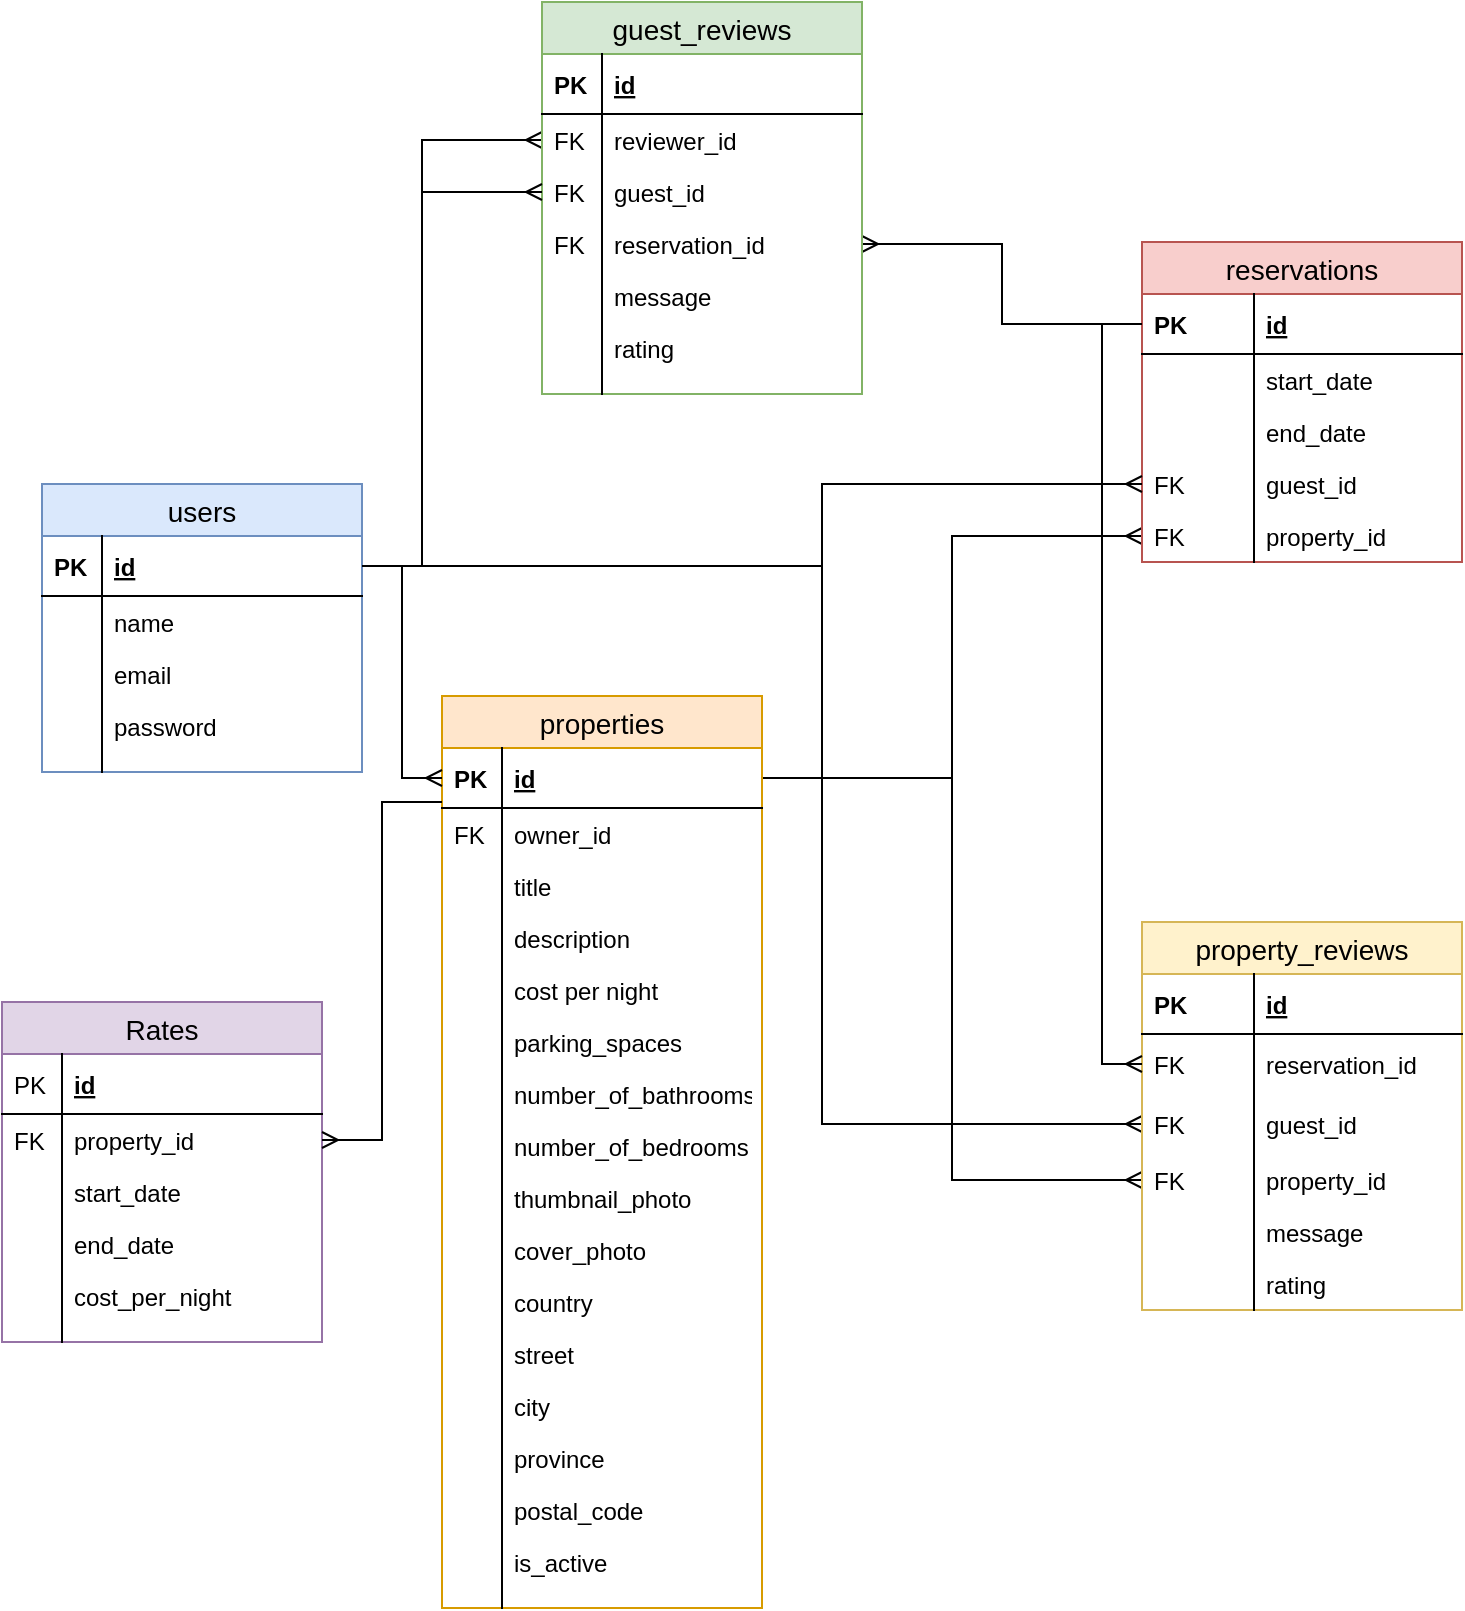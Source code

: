 <mxfile version="12.9.6" type="device"><diagram id="C5RBs43oDa-KdzZeNtuy" name="Page-1"><mxGraphModel dx="2000" dy="1113" grid="1" gridSize="10" guides="1" tooltips="1" connect="1" arrows="1" fold="1" page="1" pageScale="1" pageWidth="827" pageHeight="1169" math="0" shadow="0"><root><mxCell id="WIyWlLk6GJQsqaUBKTNV-0"/><mxCell id="WIyWlLk6GJQsqaUBKTNV-1" parent="WIyWlLk6GJQsqaUBKTNV-0"/><mxCell id="TSusBXRLpMFzO6C9a_LN-75" style="edgeStyle=orthogonalEdgeStyle;rounded=0;orthogonalLoop=1;jettySize=auto;html=1;entryX=0;entryY=0.5;entryDx=0;entryDy=0;startArrow=none;startFill=0;endArrow=ERmany;endFill=0;" parent="WIyWlLk6GJQsqaUBKTNV-1" source="TSusBXRLpMFzO6C9a_LN-23" target="TSusBXRLpMFzO6C9a_LN-87" edge="1"><mxGeometry relative="1" as="geometry"><mxPoint x="470" y="641" as="sourcePoint"/><mxPoint x="540" y="322" as="targetPoint"/></mxGeometry></mxCell><mxCell id="TSusBXRLpMFzO6C9a_LN-82" style="edgeStyle=orthogonalEdgeStyle;rounded=0;orthogonalLoop=1;jettySize=auto;html=1;entryX=0;entryY=0.5;entryDx=0;entryDy=0;startArrow=none;startFill=0;endArrow=ERmany;endFill=0;exitX=1;exitY=0.5;exitDx=0;exitDy=0;" parent="WIyWlLk6GJQsqaUBKTNV-1" source="TSusBXRLpMFzO6C9a_LN-3" target="TSusBXRLpMFzO6C9a_LN-57" edge="1"><mxGeometry relative="1" as="geometry"><Array as="points"><mxPoint x="480" y="292"/><mxPoint x="480" y="571"/></Array></mxGeometry></mxCell><mxCell id="TSusBXRLpMFzO6C9a_LN-104" style="edgeStyle=orthogonalEdgeStyle;rounded=0;orthogonalLoop=1;jettySize=auto;html=1;entryX=0;entryY=0.5;entryDx=0;entryDy=0;startArrow=none;startFill=0;endArrow=ERmany;endFill=0;" parent="WIyWlLk6GJQsqaUBKTNV-1" source="TSusBXRLpMFzO6C9a_LN-23" target="TSusBXRLpMFzO6C9a_LN-102" edge="1"><mxGeometry relative="1" as="geometry"/></mxCell><mxCell id="d6jpWvGBstRW13RsrLS1-17" style="edgeStyle=orthogonalEdgeStyle;rounded=0;orthogonalLoop=1;jettySize=auto;html=1;entryX=0;entryY=0.5;entryDx=0;entryDy=0;endArrow=ERmany;endFill=0;" edge="1" parent="WIyWlLk6GJQsqaUBKTNV-1" source="TSusBXRLpMFzO6C9a_LN-3" target="d6jpWvGBstRW13RsrLS1-3"><mxGeometry relative="1" as="geometry"><Array as="points"><mxPoint x="280" y="292"/><mxPoint x="280" y="79"/></Array></mxGeometry></mxCell><mxCell id="d6jpWvGBstRW13RsrLS1-21" style="edgeStyle=orthogonalEdgeStyle;rounded=0;orthogonalLoop=1;jettySize=auto;html=1;entryX=1;entryY=0.5;entryDx=0;entryDy=0;endArrow=ERmany;endFill=0;" edge="1" parent="WIyWlLk6GJQsqaUBKTNV-1" source="TSusBXRLpMFzO6C9a_LN-46" target="d6jpWvGBstRW13RsrLS1-7"><mxGeometry relative="1" as="geometry"/></mxCell><mxCell id="d6jpWvGBstRW13RsrLS1-0" value="guest_reviews" style="swimlane;fontStyle=0;childLayout=stackLayout;horizontal=1;startSize=26;horizontalStack=0;resizeParent=1;resizeParentMax=0;resizeLast=0;collapsible=1;marginBottom=0;align=center;fontSize=14;fillColor=#d5e8d4;strokeColor=#82b366;" vertex="1" parent="WIyWlLk6GJQsqaUBKTNV-1"><mxGeometry x="340" y="10" width="160" height="196" as="geometry"/></mxCell><mxCell id="d6jpWvGBstRW13RsrLS1-1" value="id" style="shape=partialRectangle;top=0;left=0;right=0;bottom=1;align=left;verticalAlign=middle;fillColor=none;spacingLeft=34;spacingRight=4;overflow=hidden;rotatable=0;points=[[0,0.5],[1,0.5]];portConstraint=eastwest;dropTarget=0;fontStyle=5;fontSize=12;" vertex="1" parent="d6jpWvGBstRW13RsrLS1-0"><mxGeometry y="26" width="160" height="30" as="geometry"/></mxCell><mxCell id="d6jpWvGBstRW13RsrLS1-2" value="PK" style="shape=partialRectangle;top=0;left=0;bottom=0;fillColor=none;align=left;verticalAlign=middle;spacingLeft=4;spacingRight=4;overflow=hidden;rotatable=0;points=[];portConstraint=eastwest;part=1;fontSize=12;fontStyle=1" vertex="1" connectable="0" parent="d6jpWvGBstRW13RsrLS1-1"><mxGeometry width="30" height="30" as="geometry"/></mxCell><mxCell id="d6jpWvGBstRW13RsrLS1-3" value="reviewer_id" style="shape=partialRectangle;top=0;left=0;right=0;bottom=0;align=left;verticalAlign=top;fillColor=none;spacingLeft=34;spacingRight=4;overflow=hidden;rotatable=0;points=[[0,0.5],[1,0.5]];portConstraint=eastwest;dropTarget=0;fontSize=12;" vertex="1" parent="d6jpWvGBstRW13RsrLS1-0"><mxGeometry y="56" width="160" height="26" as="geometry"/></mxCell><mxCell id="d6jpWvGBstRW13RsrLS1-4" value="FK" style="shape=partialRectangle;top=0;left=0;bottom=0;fillColor=none;align=left;verticalAlign=top;spacingLeft=4;spacingRight=4;overflow=hidden;rotatable=0;points=[];portConstraint=eastwest;part=1;fontSize=12;" vertex="1" connectable="0" parent="d6jpWvGBstRW13RsrLS1-3"><mxGeometry width="30" height="26" as="geometry"/></mxCell><mxCell id="d6jpWvGBstRW13RsrLS1-5" value="guest_id" style="shape=partialRectangle;top=0;left=0;right=0;bottom=0;align=left;verticalAlign=top;fillColor=none;spacingLeft=34;spacingRight=4;overflow=hidden;rotatable=0;points=[[0,0.5],[1,0.5]];portConstraint=eastwest;dropTarget=0;fontSize=12;" vertex="1" parent="d6jpWvGBstRW13RsrLS1-0"><mxGeometry y="82" width="160" height="26" as="geometry"/></mxCell><mxCell id="d6jpWvGBstRW13RsrLS1-6" value="FK" style="shape=partialRectangle;top=0;left=0;bottom=0;fillColor=none;align=left;verticalAlign=top;spacingLeft=4;spacingRight=4;overflow=hidden;rotatable=0;points=[];portConstraint=eastwest;part=1;fontSize=12;" vertex="1" connectable="0" parent="d6jpWvGBstRW13RsrLS1-5"><mxGeometry width="30" height="26" as="geometry"/></mxCell><mxCell id="d6jpWvGBstRW13RsrLS1-7" value="reservation_id" style="shape=partialRectangle;top=0;left=0;right=0;bottom=0;align=left;verticalAlign=top;fillColor=none;spacingLeft=34;spacingRight=4;overflow=hidden;rotatable=0;points=[[0,0.5],[1,0.5]];portConstraint=eastwest;dropTarget=0;fontSize=12;" vertex="1" parent="d6jpWvGBstRW13RsrLS1-0"><mxGeometry y="108" width="160" height="26" as="geometry"/></mxCell><mxCell id="d6jpWvGBstRW13RsrLS1-8" value="FK" style="shape=partialRectangle;top=0;left=0;bottom=0;fillColor=none;align=left;verticalAlign=top;spacingLeft=4;spacingRight=4;overflow=hidden;rotatable=0;points=[];portConstraint=eastwest;part=1;fontSize=12;" vertex="1" connectable="0" parent="d6jpWvGBstRW13RsrLS1-7"><mxGeometry width="30" height="26" as="geometry"/></mxCell><mxCell id="d6jpWvGBstRW13RsrLS1-11" value="message" style="shape=partialRectangle;top=0;left=0;right=0;bottom=0;align=left;verticalAlign=top;fillColor=none;spacingLeft=34;spacingRight=4;overflow=hidden;rotatable=0;points=[[0,0.5],[1,0.5]];portConstraint=eastwest;dropTarget=0;fontSize=12;" vertex="1" parent="d6jpWvGBstRW13RsrLS1-0"><mxGeometry y="134" width="160" height="26" as="geometry"/></mxCell><mxCell id="d6jpWvGBstRW13RsrLS1-12" value="" style="shape=partialRectangle;top=0;left=0;bottom=0;fillColor=none;align=left;verticalAlign=top;spacingLeft=4;spacingRight=4;overflow=hidden;rotatable=0;points=[];portConstraint=eastwest;part=1;fontSize=12;" vertex="1" connectable="0" parent="d6jpWvGBstRW13RsrLS1-11"><mxGeometry width="30" height="26" as="geometry"/></mxCell><mxCell id="d6jpWvGBstRW13RsrLS1-13" value="rating" style="shape=partialRectangle;top=0;left=0;right=0;bottom=0;align=left;verticalAlign=top;fillColor=none;spacingLeft=34;spacingRight=4;overflow=hidden;rotatable=0;points=[[0,0.5],[1,0.5]];portConstraint=eastwest;dropTarget=0;fontSize=12;" vertex="1" parent="d6jpWvGBstRW13RsrLS1-0"><mxGeometry y="160" width="160" height="26" as="geometry"/></mxCell><mxCell id="d6jpWvGBstRW13RsrLS1-14" value="" style="shape=partialRectangle;top=0;left=0;bottom=0;fillColor=none;align=left;verticalAlign=top;spacingLeft=4;spacingRight=4;overflow=hidden;rotatable=0;points=[];portConstraint=eastwest;part=1;fontSize=12;" vertex="1" connectable="0" parent="d6jpWvGBstRW13RsrLS1-13"><mxGeometry width="30" height="26" as="geometry"/></mxCell><mxCell id="d6jpWvGBstRW13RsrLS1-9" value="" style="shape=partialRectangle;top=0;left=0;right=0;bottom=0;align=left;verticalAlign=top;fillColor=none;spacingLeft=34;spacingRight=4;overflow=hidden;rotatable=0;points=[[0,0.5],[1,0.5]];portConstraint=eastwest;dropTarget=0;fontSize=12;" vertex="1" parent="d6jpWvGBstRW13RsrLS1-0"><mxGeometry y="186" width="160" height="10" as="geometry"/></mxCell><mxCell id="d6jpWvGBstRW13RsrLS1-10" value="" style="shape=partialRectangle;top=0;left=0;bottom=0;fillColor=none;align=left;verticalAlign=top;spacingLeft=4;spacingRight=4;overflow=hidden;rotatable=0;points=[];portConstraint=eastwest;part=1;fontSize=12;" vertex="1" connectable="0" parent="d6jpWvGBstRW13RsrLS1-9"><mxGeometry width="30" height="10" as="geometry"/></mxCell><mxCell id="TSusBXRLpMFzO6C9a_LN-54" value="property_reviews" style="swimlane;fontStyle=0;childLayout=stackLayout;horizontal=1;startSize=26;horizontalStack=0;resizeParent=1;resizeParentMax=0;resizeLast=0;collapsible=1;marginBottom=0;align=center;fontSize=14;fillColor=#fff2cc;strokeColor=#d6b656;" parent="WIyWlLk6GJQsqaUBKTNV-1" vertex="1"><mxGeometry x="640" y="470" width="160" height="194" as="geometry"/></mxCell><mxCell id="TSusBXRLpMFzO6C9a_LN-96" value="id" style="shape=partialRectangle;top=0;left=0;right=0;bottom=1;align=left;verticalAlign=middle;fillColor=none;spacingLeft=60;spacingRight=4;overflow=hidden;rotatable=0;points=[[0,0.5],[1,0.5]];portConstraint=eastwest;dropTarget=0;fontStyle=5;fontSize=12;" parent="TSusBXRLpMFzO6C9a_LN-54" vertex="1"><mxGeometry y="26" width="160" height="30" as="geometry"/></mxCell><mxCell id="TSusBXRLpMFzO6C9a_LN-97" value="PK" style="shape=partialRectangle;fontStyle=1;top=0;left=0;bottom=0;fillColor=none;align=left;verticalAlign=middle;spacingLeft=4;spacingRight=4;overflow=hidden;rotatable=0;points=[];portConstraint=eastwest;part=1;fontSize=12;" parent="TSusBXRLpMFzO6C9a_LN-96" vertex="1" connectable="0"><mxGeometry width="56" height="30" as="geometry"/></mxCell><mxCell id="TSusBXRLpMFzO6C9a_LN-55" value="reservation_id" style="shape=partialRectangle;top=0;left=0;right=0;bottom=0;align=left;verticalAlign=middle;fillColor=none;spacingLeft=60;spacingRight=4;overflow=hidden;rotatable=0;points=[[0,0.5],[1,0.5]];portConstraint=eastwest;dropTarget=0;fontStyle=0;fontSize=12;" parent="TSusBXRLpMFzO6C9a_LN-54" vertex="1"><mxGeometry y="56" width="160" height="30" as="geometry"/></mxCell><mxCell id="TSusBXRLpMFzO6C9a_LN-56" value="FK" style="shape=partialRectangle;fontStyle=0;top=0;left=0;bottom=0;fillColor=none;align=left;verticalAlign=middle;spacingLeft=4;spacingRight=4;overflow=hidden;rotatable=0;points=[];portConstraint=eastwest;part=1;fontSize=12;" parent="TSusBXRLpMFzO6C9a_LN-55" vertex="1" connectable="0"><mxGeometry width="56" height="30" as="geometry"/></mxCell><mxCell id="TSusBXRLpMFzO6C9a_LN-57" value="guest_id" style="shape=partialRectangle;top=0;left=0;right=0;bottom=0;align=left;verticalAlign=middle;fillColor=none;spacingLeft=60;spacingRight=4;overflow=hidden;rotatable=0;points=[[0,0.5],[1,0.5]];portConstraint=eastwest;dropTarget=0;fontStyle=0;fontSize=12;" parent="TSusBXRLpMFzO6C9a_LN-54" vertex="1"><mxGeometry y="86" width="160" height="30" as="geometry"/></mxCell><mxCell id="TSusBXRLpMFzO6C9a_LN-58" value="FK" style="shape=partialRectangle;fontStyle=0;top=0;left=0;bottom=0;fillColor=none;align=left;verticalAlign=middle;spacingLeft=4;spacingRight=4;overflow=hidden;rotatable=0;points=[];portConstraint=eastwest;part=1;fontSize=12;" parent="TSusBXRLpMFzO6C9a_LN-57" vertex="1" connectable="0"><mxGeometry width="56" height="30" as="geometry"/></mxCell><mxCell id="TSusBXRLpMFzO6C9a_LN-102" value="property_id" style="shape=partialRectangle;top=0;left=0;right=0;bottom=0;align=left;verticalAlign=top;fillColor=none;spacingLeft=60;spacingRight=4;overflow=hidden;rotatable=0;points=[[0,0.5],[1,0.5]];portConstraint=eastwest;dropTarget=0;fontSize=12;" parent="TSusBXRLpMFzO6C9a_LN-54" vertex="1"><mxGeometry y="116" width="160" height="26" as="geometry"/></mxCell><mxCell id="TSusBXRLpMFzO6C9a_LN-103" value="FK" style="shape=partialRectangle;top=0;left=0;bottom=0;fillColor=none;align=left;verticalAlign=top;spacingLeft=4;spacingRight=4;overflow=hidden;rotatable=0;points=[];portConstraint=eastwest;part=1;fontSize=12;" parent="TSusBXRLpMFzO6C9a_LN-102" vertex="1" connectable="0"><mxGeometry width="56" height="26" as="geometry"/></mxCell><mxCell id="TSusBXRLpMFzO6C9a_LN-59" value="message" style="shape=partialRectangle;top=0;left=0;right=0;bottom=0;align=left;verticalAlign=top;fillColor=none;spacingLeft=60;spacingRight=4;overflow=hidden;rotatable=0;points=[[0,0.5],[1,0.5]];portConstraint=eastwest;dropTarget=0;fontSize=12;" parent="TSusBXRLpMFzO6C9a_LN-54" vertex="1"><mxGeometry y="142" width="160" height="26" as="geometry"/></mxCell><mxCell id="TSusBXRLpMFzO6C9a_LN-60" value="" style="shape=partialRectangle;top=0;left=0;bottom=0;fillColor=none;align=left;verticalAlign=top;spacingLeft=4;spacingRight=4;overflow=hidden;rotatable=0;points=[];portConstraint=eastwest;part=1;fontSize=12;" parent="TSusBXRLpMFzO6C9a_LN-59" vertex="1" connectable="0"><mxGeometry width="56" height="26" as="geometry"/></mxCell><mxCell id="TSusBXRLpMFzO6C9a_LN-76" value="rating" style="shape=partialRectangle;top=0;left=0;right=0;bottom=0;align=left;verticalAlign=top;fillColor=none;spacingLeft=60;spacingRight=4;overflow=hidden;rotatable=0;points=[[0,0.5],[1,0.5]];portConstraint=eastwest;dropTarget=0;fontSize=12;" parent="TSusBXRLpMFzO6C9a_LN-54" vertex="1"><mxGeometry y="168" width="160" height="26" as="geometry"/></mxCell><mxCell id="TSusBXRLpMFzO6C9a_LN-77" value="" style="shape=partialRectangle;top=0;left=0;bottom=0;fillColor=none;align=left;verticalAlign=top;spacingLeft=4;spacingRight=4;overflow=hidden;rotatable=0;points=[];portConstraint=eastwest;part=1;fontSize=12;" parent="TSusBXRLpMFzO6C9a_LN-76" vertex="1" connectable="0"><mxGeometry width="56" height="26" as="geometry"/></mxCell><mxCell id="TSusBXRLpMFzO6C9a_LN-45" value="reservations" style="swimlane;fontStyle=0;childLayout=stackLayout;horizontal=1;startSize=26;horizontalStack=0;resizeParent=1;resizeParentMax=0;resizeLast=0;collapsible=1;marginBottom=0;align=center;fontSize=14;fillColor=#f8cecc;strokeColor=#b85450;" parent="WIyWlLk6GJQsqaUBKTNV-1" vertex="1"><mxGeometry x="640" y="130" width="160" height="160" as="geometry"/></mxCell><mxCell id="TSusBXRLpMFzO6C9a_LN-46" value="id" style="shape=partialRectangle;top=0;left=0;right=0;bottom=1;align=left;verticalAlign=middle;fillColor=none;spacingLeft=60;spacingRight=4;overflow=hidden;rotatable=0;points=[[0,0.5],[1,0.5]];portConstraint=eastwest;dropTarget=0;fontStyle=5;fontSize=12;" parent="TSusBXRLpMFzO6C9a_LN-45" vertex="1"><mxGeometry y="26" width="160" height="30" as="geometry"/></mxCell><mxCell id="TSusBXRLpMFzO6C9a_LN-47" value="PK" style="shape=partialRectangle;fontStyle=1;top=0;left=0;bottom=0;fillColor=none;align=left;verticalAlign=middle;spacingLeft=4;spacingRight=4;overflow=hidden;rotatable=0;points=[];portConstraint=eastwest;part=1;fontSize=12;" parent="TSusBXRLpMFzO6C9a_LN-46" vertex="1" connectable="0"><mxGeometry width="56" height="30" as="geometry"/></mxCell><mxCell id="TSusBXRLpMFzO6C9a_LN-50" value="start_date" style="shape=partialRectangle;top=0;left=0;right=0;bottom=0;align=left;verticalAlign=top;fillColor=none;spacingLeft=60;spacingRight=4;overflow=hidden;rotatable=0;points=[[0,0.5],[1,0.5]];portConstraint=eastwest;dropTarget=0;fontSize=12;" parent="TSusBXRLpMFzO6C9a_LN-45" vertex="1"><mxGeometry y="56" width="160" height="26" as="geometry"/></mxCell><mxCell id="TSusBXRLpMFzO6C9a_LN-51" value="" style="shape=partialRectangle;top=0;left=0;bottom=0;fillColor=none;align=left;verticalAlign=top;spacingLeft=4;spacingRight=4;overflow=hidden;rotatable=0;points=[];portConstraint=eastwest;part=1;fontSize=12;" parent="TSusBXRLpMFzO6C9a_LN-50" vertex="1" connectable="0"><mxGeometry width="56" height="26" as="geometry"/></mxCell><mxCell id="TSusBXRLpMFzO6C9a_LN-52" value="end_date" style="shape=partialRectangle;top=0;left=0;right=0;bottom=0;align=left;verticalAlign=top;fillColor=none;spacingLeft=60;spacingRight=4;overflow=hidden;rotatable=0;points=[[0,0.5],[1,0.5]];portConstraint=eastwest;dropTarget=0;fontSize=12;" parent="TSusBXRLpMFzO6C9a_LN-45" vertex="1"><mxGeometry y="82" width="160" height="26" as="geometry"/></mxCell><mxCell id="TSusBXRLpMFzO6C9a_LN-53" value="" style="shape=partialRectangle;top=0;left=0;bottom=0;fillColor=none;align=left;verticalAlign=top;spacingLeft=4;spacingRight=4;overflow=hidden;rotatable=0;points=[];portConstraint=eastwest;part=1;fontSize=12;" parent="TSusBXRLpMFzO6C9a_LN-52" vertex="1" connectable="0"><mxGeometry width="56" height="26" as="geometry"/></mxCell><mxCell id="TSusBXRLpMFzO6C9a_LN-85" value="guest_id" style="shape=partialRectangle;top=0;left=0;right=0;bottom=0;align=left;verticalAlign=top;fillColor=none;spacingLeft=60;spacingRight=4;overflow=hidden;rotatable=0;points=[[0,0.5],[1,0.5]];portConstraint=eastwest;dropTarget=0;fontSize=12;" parent="TSusBXRLpMFzO6C9a_LN-45" vertex="1"><mxGeometry y="108" width="160" height="26" as="geometry"/></mxCell><mxCell id="TSusBXRLpMFzO6C9a_LN-86" value="FK" style="shape=partialRectangle;top=0;left=0;bottom=0;fillColor=none;align=left;verticalAlign=top;spacingLeft=4;spacingRight=4;overflow=hidden;rotatable=0;points=[];portConstraint=eastwest;part=1;fontSize=12;" parent="TSusBXRLpMFzO6C9a_LN-85" vertex="1" connectable="0"><mxGeometry width="56" height="26" as="geometry"/></mxCell><mxCell id="TSusBXRLpMFzO6C9a_LN-87" value="property_id" style="shape=partialRectangle;top=0;left=0;right=0;bottom=0;align=left;verticalAlign=top;fillColor=none;spacingLeft=60;spacingRight=4;overflow=hidden;rotatable=0;points=[[0,0.5],[1,0.5]];portConstraint=eastwest;dropTarget=0;fontSize=12;" parent="TSusBXRLpMFzO6C9a_LN-45" vertex="1"><mxGeometry y="134" width="160" height="26" as="geometry"/></mxCell><mxCell id="TSusBXRLpMFzO6C9a_LN-88" value="FK" style="shape=partialRectangle;top=0;left=0;bottom=0;fillColor=none;align=left;verticalAlign=top;spacingLeft=4;spacingRight=4;overflow=hidden;rotatable=0;points=[];portConstraint=eastwest;part=1;fontSize=12;" parent="TSusBXRLpMFzO6C9a_LN-87" vertex="1" connectable="0"><mxGeometry width="56" height="26" as="geometry"/></mxCell><mxCell id="d6jpWvGBstRW13RsrLS1-22" value="Rates" style="swimlane;fontStyle=0;childLayout=stackLayout;horizontal=1;startSize=26;horizontalStack=0;resizeParent=1;resizeParentMax=0;resizeLast=0;collapsible=1;marginBottom=0;align=center;fontSize=14;fillColor=#e1d5e7;strokeColor=#9673a6;" vertex="1" parent="WIyWlLk6GJQsqaUBKTNV-1"><mxGeometry x="70" y="510" width="160" height="170" as="geometry"/></mxCell><mxCell id="d6jpWvGBstRW13RsrLS1-23" value="id" style="shape=partialRectangle;top=0;left=0;right=0;bottom=1;align=left;verticalAlign=middle;fillColor=none;spacingLeft=34;spacingRight=4;overflow=hidden;rotatable=0;points=[[0,0.5],[1,0.5]];portConstraint=eastwest;dropTarget=0;fontStyle=5;fontSize=12;" vertex="1" parent="d6jpWvGBstRW13RsrLS1-22"><mxGeometry y="26" width="160" height="30" as="geometry"/></mxCell><mxCell id="d6jpWvGBstRW13RsrLS1-24" value="PK" style="shape=partialRectangle;top=0;left=0;bottom=0;fillColor=none;align=left;verticalAlign=middle;spacingLeft=4;spacingRight=4;overflow=hidden;rotatable=0;points=[];portConstraint=eastwest;part=1;fontSize=12;" vertex="1" connectable="0" parent="d6jpWvGBstRW13RsrLS1-23"><mxGeometry width="30" height="30" as="geometry"/></mxCell><mxCell id="d6jpWvGBstRW13RsrLS1-25" value="property_id" style="shape=partialRectangle;top=0;left=0;right=0;bottom=0;align=left;verticalAlign=top;fillColor=none;spacingLeft=34;spacingRight=4;overflow=hidden;rotatable=0;points=[[0,0.5],[1,0.5]];portConstraint=eastwest;dropTarget=0;fontSize=12;" vertex="1" parent="d6jpWvGBstRW13RsrLS1-22"><mxGeometry y="56" width="160" height="26" as="geometry"/></mxCell><mxCell id="d6jpWvGBstRW13RsrLS1-26" value="FK" style="shape=partialRectangle;top=0;left=0;bottom=0;fillColor=none;align=left;verticalAlign=top;spacingLeft=4;spacingRight=4;overflow=hidden;rotatable=0;points=[];portConstraint=eastwest;part=1;fontSize=12;" vertex="1" connectable="0" parent="d6jpWvGBstRW13RsrLS1-25"><mxGeometry width="30" height="26" as="geometry"/></mxCell><mxCell id="d6jpWvGBstRW13RsrLS1-27" value="start_date" style="shape=partialRectangle;top=0;left=0;right=0;bottom=0;align=left;verticalAlign=top;fillColor=none;spacingLeft=34;spacingRight=4;overflow=hidden;rotatable=0;points=[[0,0.5],[1,0.5]];portConstraint=eastwest;dropTarget=0;fontSize=12;" vertex="1" parent="d6jpWvGBstRW13RsrLS1-22"><mxGeometry y="82" width="160" height="26" as="geometry"/></mxCell><mxCell id="d6jpWvGBstRW13RsrLS1-28" value="" style="shape=partialRectangle;top=0;left=0;bottom=0;fillColor=none;align=left;verticalAlign=top;spacingLeft=4;spacingRight=4;overflow=hidden;rotatable=0;points=[];portConstraint=eastwest;part=1;fontSize=12;" vertex="1" connectable="0" parent="d6jpWvGBstRW13RsrLS1-27"><mxGeometry width="30" height="26" as="geometry"/></mxCell><mxCell id="d6jpWvGBstRW13RsrLS1-29" value="end_date" style="shape=partialRectangle;top=0;left=0;right=0;bottom=0;align=left;verticalAlign=top;fillColor=none;spacingLeft=34;spacingRight=4;overflow=hidden;rotatable=0;points=[[0,0.5],[1,0.5]];portConstraint=eastwest;dropTarget=0;fontSize=12;" vertex="1" parent="d6jpWvGBstRW13RsrLS1-22"><mxGeometry y="108" width="160" height="26" as="geometry"/></mxCell><mxCell id="d6jpWvGBstRW13RsrLS1-30" value="" style="shape=partialRectangle;top=0;left=0;bottom=0;fillColor=none;align=left;verticalAlign=top;spacingLeft=4;spacingRight=4;overflow=hidden;rotatable=0;points=[];portConstraint=eastwest;part=1;fontSize=12;" vertex="1" connectable="0" parent="d6jpWvGBstRW13RsrLS1-29"><mxGeometry width="30" height="26" as="geometry"/></mxCell><mxCell id="d6jpWvGBstRW13RsrLS1-35" value="cost_per_night" style="shape=partialRectangle;top=0;left=0;right=0;bottom=0;align=left;verticalAlign=top;fillColor=none;spacingLeft=34;spacingRight=4;overflow=hidden;rotatable=0;points=[[0,0.5],[1,0.5]];portConstraint=eastwest;dropTarget=0;fontSize=12;" vertex="1" parent="d6jpWvGBstRW13RsrLS1-22"><mxGeometry y="134" width="160" height="26" as="geometry"/></mxCell><mxCell id="d6jpWvGBstRW13RsrLS1-36" value="" style="shape=partialRectangle;top=0;left=0;bottom=0;fillColor=none;align=left;verticalAlign=top;spacingLeft=4;spacingRight=4;overflow=hidden;rotatable=0;points=[];portConstraint=eastwest;part=1;fontSize=12;" vertex="1" connectable="0" parent="d6jpWvGBstRW13RsrLS1-35"><mxGeometry width="30" height="26" as="geometry"/></mxCell><mxCell id="d6jpWvGBstRW13RsrLS1-31" value="" style="shape=partialRectangle;top=0;left=0;right=0;bottom=0;align=left;verticalAlign=top;fillColor=none;spacingLeft=34;spacingRight=4;overflow=hidden;rotatable=0;points=[[0,0.5],[1,0.5]];portConstraint=eastwest;dropTarget=0;fontSize=12;" vertex="1" parent="d6jpWvGBstRW13RsrLS1-22"><mxGeometry y="160" width="160" height="10" as="geometry"/></mxCell><mxCell id="d6jpWvGBstRW13RsrLS1-32" value="" style="shape=partialRectangle;top=0;left=0;bottom=0;fillColor=none;align=left;verticalAlign=top;spacingLeft=4;spacingRight=4;overflow=hidden;rotatable=0;points=[];portConstraint=eastwest;part=1;fontSize=12;" vertex="1" connectable="0" parent="d6jpWvGBstRW13RsrLS1-31"><mxGeometry width="30" height="10" as="geometry"/></mxCell><mxCell id="TSusBXRLpMFzO6C9a_LN-22" value="properties" style="swimlane;fontStyle=0;childLayout=stackLayout;horizontal=1;startSize=26;horizontalStack=0;resizeParent=1;resizeParentMax=0;resizeLast=0;collapsible=1;marginBottom=0;align=center;fontSize=14;fillColor=#ffe6cc;strokeColor=#d79b00;" parent="WIyWlLk6GJQsqaUBKTNV-1" vertex="1"><mxGeometry x="290" y="357" width="160" height="456" as="geometry"/></mxCell><mxCell id="TSusBXRLpMFzO6C9a_LN-23" value="id" style="shape=partialRectangle;top=0;left=0;right=0;bottom=1;align=left;verticalAlign=middle;fillColor=none;spacingLeft=34;spacingRight=4;overflow=hidden;rotatable=0;points=[[0,0.5],[1,0.5]];portConstraint=eastwest;dropTarget=0;fontStyle=5;fontSize=12;" parent="TSusBXRLpMFzO6C9a_LN-22" vertex="1"><mxGeometry y="26" width="160" height="30" as="geometry"/></mxCell><mxCell id="TSusBXRLpMFzO6C9a_LN-24" value="PK" style="shape=partialRectangle;top=0;left=0;bottom=0;fillColor=none;align=left;verticalAlign=middle;spacingLeft=4;spacingRight=4;overflow=hidden;rotatable=0;points=[];portConstraint=eastwest;part=1;fontSize=12;fontStyle=1" parent="TSusBXRLpMFzO6C9a_LN-23" vertex="1" connectable="0"><mxGeometry width="30" height="30" as="geometry"/></mxCell><mxCell id="TSusBXRLpMFzO6C9a_LN-25" value="owner_id" style="shape=partialRectangle;top=0;left=0;right=0;bottom=0;align=left;verticalAlign=top;fillColor=none;spacingLeft=34;spacingRight=4;overflow=hidden;rotatable=0;points=[[0,0.5],[1,0.5]];portConstraint=eastwest;dropTarget=0;fontSize=12;" parent="TSusBXRLpMFzO6C9a_LN-22" vertex="1"><mxGeometry y="56" width="160" height="26" as="geometry"/></mxCell><mxCell id="TSusBXRLpMFzO6C9a_LN-26" value="FK" style="shape=partialRectangle;top=0;left=0;bottom=0;fillColor=none;align=left;verticalAlign=top;spacingLeft=4;spacingRight=4;overflow=hidden;rotatable=0;points=[];portConstraint=eastwest;part=1;fontSize=12;" parent="TSusBXRLpMFzO6C9a_LN-25" vertex="1" connectable="0"><mxGeometry width="30" height="26" as="geometry"/></mxCell><mxCell id="TSusBXRLpMFzO6C9a_LN-43" value="title" style="shape=partialRectangle;top=0;left=0;right=0;bottom=0;align=left;verticalAlign=top;fillColor=none;spacingLeft=34;spacingRight=4;overflow=hidden;rotatable=0;points=[[0,0.5],[1,0.5]];portConstraint=eastwest;dropTarget=0;fontSize=12;" parent="TSusBXRLpMFzO6C9a_LN-22" vertex="1"><mxGeometry y="82" width="160" height="26" as="geometry"/></mxCell><mxCell id="TSusBXRLpMFzO6C9a_LN-44" value="" style="shape=partialRectangle;top=0;left=0;bottom=0;fillColor=none;align=left;verticalAlign=top;spacingLeft=4;spacingRight=4;overflow=hidden;rotatable=0;points=[];portConstraint=eastwest;part=1;fontSize=12;" parent="TSusBXRLpMFzO6C9a_LN-43" vertex="1" connectable="0"><mxGeometry width="30" height="26" as="geometry"/></mxCell><mxCell id="TSusBXRLpMFzO6C9a_LN-27" value="description" style="shape=partialRectangle;top=0;left=0;right=0;bottom=0;align=left;verticalAlign=top;fillColor=none;spacingLeft=34;spacingRight=4;overflow=hidden;rotatable=0;points=[[0,0.5],[1,0.5]];portConstraint=eastwest;dropTarget=0;fontSize=12;" parent="TSusBXRLpMFzO6C9a_LN-22" vertex="1"><mxGeometry y="108" width="160" height="26" as="geometry"/></mxCell><mxCell id="TSusBXRLpMFzO6C9a_LN-28" value="" style="shape=partialRectangle;top=0;left=0;bottom=0;fillColor=none;align=left;verticalAlign=top;spacingLeft=4;spacingRight=4;overflow=hidden;rotatable=0;points=[];portConstraint=eastwest;part=1;fontSize=12;" parent="TSusBXRLpMFzO6C9a_LN-27" vertex="1" connectable="0"><mxGeometry width="30" height="26" as="geometry"/></mxCell><mxCell id="TSusBXRLpMFzO6C9a_LN-29" value="cost per night" style="shape=partialRectangle;top=0;left=0;right=0;bottom=0;align=left;verticalAlign=top;fillColor=none;spacingLeft=34;spacingRight=4;overflow=hidden;rotatable=0;points=[[0,0.5],[1,0.5]];portConstraint=eastwest;dropTarget=0;fontSize=12;" parent="TSusBXRLpMFzO6C9a_LN-22" vertex="1"><mxGeometry y="134" width="160" height="26" as="geometry"/></mxCell><mxCell id="TSusBXRLpMFzO6C9a_LN-30" value="" style="shape=partialRectangle;top=0;left=0;bottom=0;fillColor=none;align=left;verticalAlign=top;spacingLeft=4;spacingRight=4;overflow=hidden;rotatable=0;points=[];portConstraint=eastwest;part=1;fontSize=12;" parent="TSusBXRLpMFzO6C9a_LN-29" vertex="1" connectable="0"><mxGeometry width="30" height="26" as="geometry"/></mxCell><mxCell id="TSusBXRLpMFzO6C9a_LN-33" value="parking_spaces" style="shape=partialRectangle;top=0;left=0;right=0;bottom=0;align=left;verticalAlign=top;fillColor=none;spacingLeft=34;spacingRight=4;overflow=hidden;rotatable=0;points=[[0,0.5],[1,0.5]];portConstraint=eastwest;dropTarget=0;fontSize=12;" parent="TSusBXRLpMFzO6C9a_LN-22" vertex="1"><mxGeometry y="160" width="160" height="26" as="geometry"/></mxCell><mxCell id="TSusBXRLpMFzO6C9a_LN-34" value="" style="shape=partialRectangle;top=0;left=0;bottom=0;fillColor=none;align=left;verticalAlign=top;spacingLeft=4;spacingRight=4;overflow=hidden;rotatable=0;points=[];portConstraint=eastwest;part=1;fontSize=12;" parent="TSusBXRLpMFzO6C9a_LN-33" vertex="1" connectable="0"><mxGeometry width="30" height="26" as="geometry"/></mxCell><mxCell id="TSusBXRLpMFzO6C9a_LN-35" value="number_of_bathrooms" style="shape=partialRectangle;top=0;left=0;right=0;bottom=0;align=left;verticalAlign=top;fillColor=none;spacingLeft=34;spacingRight=4;overflow=hidden;rotatable=0;points=[[0,0.5],[1,0.5]];portConstraint=eastwest;dropTarget=0;fontSize=12;" parent="TSusBXRLpMFzO6C9a_LN-22" vertex="1"><mxGeometry y="186" width="160" height="26" as="geometry"/></mxCell><mxCell id="TSusBXRLpMFzO6C9a_LN-36" value="" style="shape=partialRectangle;top=0;left=0;bottom=0;fillColor=none;align=left;verticalAlign=top;spacingLeft=4;spacingRight=4;overflow=hidden;rotatable=0;points=[];portConstraint=eastwest;part=1;fontSize=12;" parent="TSusBXRLpMFzO6C9a_LN-35" vertex="1" connectable="0"><mxGeometry width="30" height="26" as="geometry"/></mxCell><mxCell id="TSusBXRLpMFzO6C9a_LN-37" value="number_of_bedrooms" style="shape=partialRectangle;top=0;left=0;right=0;bottom=0;align=left;verticalAlign=top;fillColor=none;spacingLeft=34;spacingRight=4;overflow=hidden;rotatable=0;points=[[0,0.5],[1,0.5]];portConstraint=eastwest;dropTarget=0;fontSize=12;" parent="TSusBXRLpMFzO6C9a_LN-22" vertex="1"><mxGeometry y="212" width="160" height="26" as="geometry"/></mxCell><mxCell id="TSusBXRLpMFzO6C9a_LN-38" value="" style="shape=partialRectangle;top=0;left=0;bottom=0;fillColor=none;align=left;verticalAlign=top;spacingLeft=4;spacingRight=4;overflow=hidden;rotatable=0;points=[];portConstraint=eastwest;part=1;fontSize=12;" parent="TSusBXRLpMFzO6C9a_LN-37" vertex="1" connectable="0"><mxGeometry width="30" height="26" as="geometry"/></mxCell><mxCell id="TSusBXRLpMFzO6C9a_LN-39" value="thumbnail_photo" style="shape=partialRectangle;top=0;left=0;right=0;bottom=0;align=left;verticalAlign=top;fillColor=none;spacingLeft=34;spacingRight=4;overflow=hidden;rotatable=0;points=[[0,0.5],[1,0.5]];portConstraint=eastwest;dropTarget=0;fontSize=12;" parent="TSusBXRLpMFzO6C9a_LN-22" vertex="1"><mxGeometry y="238" width="160" height="26" as="geometry"/></mxCell><mxCell id="TSusBXRLpMFzO6C9a_LN-40" value="" style="shape=partialRectangle;top=0;left=0;bottom=0;fillColor=none;align=left;verticalAlign=top;spacingLeft=4;spacingRight=4;overflow=hidden;rotatable=0;points=[];portConstraint=eastwest;part=1;fontSize=12;" parent="TSusBXRLpMFzO6C9a_LN-39" vertex="1" connectable="0"><mxGeometry width="30" height="26" as="geometry"/></mxCell><mxCell id="TSusBXRLpMFzO6C9a_LN-41" value="cover_photo" style="shape=partialRectangle;top=0;left=0;right=0;bottom=0;align=left;verticalAlign=top;fillColor=none;spacingLeft=34;spacingRight=4;overflow=hidden;rotatable=0;points=[[0,0.5],[1,0.5]];portConstraint=eastwest;dropTarget=0;fontSize=12;" parent="TSusBXRLpMFzO6C9a_LN-22" vertex="1"><mxGeometry y="264" width="160" height="26" as="geometry"/></mxCell><mxCell id="TSusBXRLpMFzO6C9a_LN-42" value="" style="shape=partialRectangle;top=0;left=0;bottom=0;fillColor=none;align=left;verticalAlign=top;spacingLeft=4;spacingRight=4;overflow=hidden;rotatable=0;points=[];portConstraint=eastwest;part=1;fontSize=12;" parent="TSusBXRLpMFzO6C9a_LN-41" vertex="1" connectable="0"><mxGeometry width="30" height="26" as="geometry"/></mxCell><mxCell id="TSusBXRLpMFzO6C9a_LN-61" value="country" style="shape=partialRectangle;top=0;left=0;right=0;bottom=0;align=left;verticalAlign=top;fillColor=none;spacingLeft=34;spacingRight=4;overflow=hidden;rotatable=0;points=[[0,0.5],[1,0.5]];portConstraint=eastwest;dropTarget=0;fontSize=12;" parent="TSusBXRLpMFzO6C9a_LN-22" vertex="1"><mxGeometry y="290" width="160" height="26" as="geometry"/></mxCell><mxCell id="TSusBXRLpMFzO6C9a_LN-62" value="" style="shape=partialRectangle;top=0;left=0;bottom=0;fillColor=none;align=left;verticalAlign=top;spacingLeft=4;spacingRight=4;overflow=hidden;rotatable=0;points=[];portConstraint=eastwest;part=1;fontSize=12;" parent="TSusBXRLpMFzO6C9a_LN-61" vertex="1" connectable="0"><mxGeometry width="30" height="26" as="geometry"/></mxCell><mxCell id="TSusBXRLpMFzO6C9a_LN-63" value="street" style="shape=partialRectangle;top=0;left=0;right=0;bottom=0;align=left;verticalAlign=top;fillColor=none;spacingLeft=34;spacingRight=4;overflow=hidden;rotatable=0;points=[[0,0.5],[1,0.5]];portConstraint=eastwest;dropTarget=0;fontSize=12;" parent="TSusBXRLpMFzO6C9a_LN-22" vertex="1"><mxGeometry y="316" width="160" height="26" as="geometry"/></mxCell><mxCell id="TSusBXRLpMFzO6C9a_LN-64" value="" style="shape=partialRectangle;top=0;left=0;bottom=0;fillColor=none;align=left;verticalAlign=top;spacingLeft=4;spacingRight=4;overflow=hidden;rotatable=0;points=[];portConstraint=eastwest;part=1;fontSize=12;" parent="TSusBXRLpMFzO6C9a_LN-63" vertex="1" connectable="0"><mxGeometry width="30" height="26" as="geometry"/></mxCell><mxCell id="TSusBXRLpMFzO6C9a_LN-67" value="city" style="shape=partialRectangle;top=0;left=0;right=0;bottom=0;align=left;verticalAlign=top;fillColor=none;spacingLeft=34;spacingRight=4;overflow=hidden;rotatable=0;points=[[0,0.5],[1,0.5]];portConstraint=eastwest;dropTarget=0;fontSize=12;" parent="TSusBXRLpMFzO6C9a_LN-22" vertex="1"><mxGeometry y="342" width="160" height="26" as="geometry"/></mxCell><mxCell id="TSusBXRLpMFzO6C9a_LN-68" value="" style="shape=partialRectangle;top=0;left=0;bottom=0;fillColor=none;align=left;verticalAlign=top;spacingLeft=4;spacingRight=4;overflow=hidden;rotatable=0;points=[];portConstraint=eastwest;part=1;fontSize=12;" parent="TSusBXRLpMFzO6C9a_LN-67" vertex="1" connectable="0"><mxGeometry width="30" height="26" as="geometry"/></mxCell><mxCell id="TSusBXRLpMFzO6C9a_LN-65" value="province" style="shape=partialRectangle;top=0;left=0;right=0;bottom=0;align=left;verticalAlign=top;fillColor=none;spacingLeft=34;spacingRight=4;overflow=hidden;rotatable=0;points=[[0,0.5],[1,0.5]];portConstraint=eastwest;dropTarget=0;fontSize=12;" parent="TSusBXRLpMFzO6C9a_LN-22" vertex="1"><mxGeometry y="368" width="160" height="26" as="geometry"/></mxCell><mxCell id="TSusBXRLpMFzO6C9a_LN-66" value="" style="shape=partialRectangle;top=0;left=0;bottom=0;fillColor=none;align=left;verticalAlign=top;spacingLeft=4;spacingRight=4;overflow=hidden;rotatable=0;points=[];portConstraint=eastwest;part=1;fontSize=12;" parent="TSusBXRLpMFzO6C9a_LN-65" vertex="1" connectable="0"><mxGeometry width="30" height="26" as="geometry"/></mxCell><mxCell id="TSusBXRLpMFzO6C9a_LN-69" value="postal_code" style="shape=partialRectangle;top=0;left=0;right=0;bottom=0;align=left;verticalAlign=top;fillColor=none;spacingLeft=34;spacingRight=4;overflow=hidden;rotatable=0;points=[[0,0.5],[1,0.5]];portConstraint=eastwest;dropTarget=0;fontSize=12;" parent="TSusBXRLpMFzO6C9a_LN-22" vertex="1"><mxGeometry y="394" width="160" height="26" as="geometry"/></mxCell><mxCell id="TSusBXRLpMFzO6C9a_LN-70" value="" style="shape=partialRectangle;top=0;left=0;bottom=0;fillColor=none;align=left;verticalAlign=top;spacingLeft=4;spacingRight=4;overflow=hidden;rotatable=0;points=[];portConstraint=eastwest;part=1;fontSize=12;" parent="TSusBXRLpMFzO6C9a_LN-69" vertex="1" connectable="0"><mxGeometry width="30" height="26" as="geometry"/></mxCell><mxCell id="TSusBXRLpMFzO6C9a_LN-72" value="is_active" style="shape=partialRectangle;top=0;left=0;right=0;bottom=0;align=left;verticalAlign=top;fillColor=none;spacingLeft=34;spacingRight=4;overflow=hidden;rotatable=0;points=[[0,0.5],[1,0.5]];portConstraint=eastwest;dropTarget=0;fontSize=12;" parent="TSusBXRLpMFzO6C9a_LN-22" vertex="1"><mxGeometry y="420" width="160" height="26" as="geometry"/></mxCell><mxCell id="TSusBXRLpMFzO6C9a_LN-73" value="" style="shape=partialRectangle;top=0;left=0;bottom=0;fillColor=none;align=left;verticalAlign=top;spacingLeft=4;spacingRight=4;overflow=hidden;rotatable=0;points=[];portConstraint=eastwest;part=1;fontSize=12;" parent="TSusBXRLpMFzO6C9a_LN-72" vertex="1" connectable="0"><mxGeometry width="30" height="26" as="geometry"/></mxCell><mxCell id="TSusBXRLpMFzO6C9a_LN-31" value="" style="shape=partialRectangle;top=0;left=0;right=0;bottom=0;align=left;verticalAlign=top;fillColor=none;spacingLeft=34;spacingRight=4;overflow=hidden;rotatable=0;points=[[0,0.5],[1,0.5]];portConstraint=eastwest;dropTarget=0;fontSize=12;" parent="TSusBXRLpMFzO6C9a_LN-22" vertex="1"><mxGeometry y="446" width="160" height="10" as="geometry"/></mxCell><mxCell id="TSusBXRLpMFzO6C9a_LN-32" value="" style="shape=partialRectangle;top=0;left=0;bottom=0;fillColor=none;align=left;verticalAlign=top;spacingLeft=4;spacingRight=4;overflow=hidden;rotatable=0;points=[];portConstraint=eastwest;part=1;fontSize=12;" parent="TSusBXRLpMFzO6C9a_LN-31" vertex="1" connectable="0"><mxGeometry width="30" height="10" as="geometry"/></mxCell><mxCell id="d6jpWvGBstRW13RsrLS1-39" style="edgeStyle=orthogonalEdgeStyle;rounded=0;orthogonalLoop=1;jettySize=auto;html=1;entryX=1;entryY=0.5;entryDx=0;entryDy=0;endArrow=ERmany;endFill=0;" edge="1" parent="WIyWlLk6GJQsqaUBKTNV-1" source="TSusBXRLpMFzO6C9a_LN-23" target="d6jpWvGBstRW13RsrLS1-25"><mxGeometry relative="1" as="geometry"><Array as="points"><mxPoint x="260" y="410"/><mxPoint x="260" y="579"/></Array></mxGeometry></mxCell><mxCell id="TSusBXRLpMFzO6C9a_LN-2" value="users" style="swimlane;fontStyle=0;childLayout=stackLayout;horizontal=1;startSize=26;horizontalStack=0;resizeParent=1;resizeParentMax=0;resizeLast=0;collapsible=1;marginBottom=0;align=center;fontSize=14;fillColor=#dae8fc;strokeColor=#6c8ebf;" parent="WIyWlLk6GJQsqaUBKTNV-1" vertex="1"><mxGeometry x="90" y="251" width="160" height="144" as="geometry"/></mxCell><mxCell id="TSusBXRLpMFzO6C9a_LN-3" value="id" style="shape=partialRectangle;top=0;left=0;right=0;bottom=1;align=left;verticalAlign=middle;fillColor=none;spacingLeft=34;spacingRight=4;overflow=hidden;rotatable=0;points=[[0,0.5],[1,0.5]];portConstraint=eastwest;dropTarget=0;fontStyle=5;fontSize=12;" parent="TSusBXRLpMFzO6C9a_LN-2" vertex="1"><mxGeometry y="26" width="160" height="30" as="geometry"/></mxCell><mxCell id="TSusBXRLpMFzO6C9a_LN-4" value="PK" style="shape=partialRectangle;top=0;left=0;bottom=0;fillColor=none;align=left;verticalAlign=middle;spacingLeft=4;spacingRight=4;overflow=hidden;rotatable=0;points=[];portConstraint=eastwest;part=1;fontSize=12;fontStyle=1" parent="TSusBXRLpMFzO6C9a_LN-3" vertex="1" connectable="0"><mxGeometry width="30" height="30" as="geometry"/></mxCell><mxCell id="TSusBXRLpMFzO6C9a_LN-5" value="name" style="shape=partialRectangle;top=0;left=0;right=0;bottom=0;align=left;verticalAlign=top;fillColor=none;spacingLeft=34;spacingRight=4;overflow=hidden;rotatable=0;points=[[0,0.5],[1,0.5]];portConstraint=eastwest;dropTarget=0;fontSize=12;" parent="TSusBXRLpMFzO6C9a_LN-2" vertex="1"><mxGeometry y="56" width="160" height="26" as="geometry"/></mxCell><mxCell id="TSusBXRLpMFzO6C9a_LN-6" value="" style="shape=partialRectangle;top=0;left=0;bottom=0;fillColor=none;align=left;verticalAlign=top;spacingLeft=4;spacingRight=4;overflow=hidden;rotatable=0;points=[];portConstraint=eastwest;part=1;fontSize=12;" parent="TSusBXRLpMFzO6C9a_LN-5" vertex="1" connectable="0"><mxGeometry width="30" height="26" as="geometry"/></mxCell><mxCell id="TSusBXRLpMFzO6C9a_LN-7" value="email" style="shape=partialRectangle;top=0;left=0;right=0;bottom=0;align=left;verticalAlign=top;fillColor=none;spacingLeft=34;spacingRight=4;overflow=hidden;rotatable=0;points=[[0,0.5],[1,0.5]];portConstraint=eastwest;dropTarget=0;fontSize=12;" parent="TSusBXRLpMFzO6C9a_LN-2" vertex="1"><mxGeometry y="82" width="160" height="26" as="geometry"/></mxCell><mxCell id="TSusBXRLpMFzO6C9a_LN-8" value="" style="shape=partialRectangle;top=0;left=0;bottom=0;fillColor=none;align=left;verticalAlign=top;spacingLeft=4;spacingRight=4;overflow=hidden;rotatable=0;points=[];portConstraint=eastwest;part=1;fontSize=12;" parent="TSusBXRLpMFzO6C9a_LN-7" vertex="1" connectable="0"><mxGeometry width="30" height="26" as="geometry"/></mxCell><mxCell id="TSusBXRLpMFzO6C9a_LN-9" value="password" style="shape=partialRectangle;top=0;left=0;right=0;bottom=0;align=left;verticalAlign=top;fillColor=none;spacingLeft=34;spacingRight=4;overflow=hidden;rotatable=0;points=[[0,0.5],[1,0.5]];portConstraint=eastwest;dropTarget=0;fontSize=12;" parent="TSusBXRLpMFzO6C9a_LN-2" vertex="1"><mxGeometry y="108" width="160" height="26" as="geometry"/></mxCell><mxCell id="TSusBXRLpMFzO6C9a_LN-10" value="" style="shape=partialRectangle;top=0;left=0;bottom=0;fillColor=none;align=left;verticalAlign=top;spacingLeft=4;spacingRight=4;overflow=hidden;rotatable=0;points=[];portConstraint=eastwest;part=1;fontSize=12;" parent="TSusBXRLpMFzO6C9a_LN-9" vertex="1" connectable="0"><mxGeometry width="30" height="26" as="geometry"/></mxCell><mxCell id="TSusBXRLpMFzO6C9a_LN-11" value="" style="shape=partialRectangle;top=0;left=0;right=0;bottom=0;align=left;verticalAlign=top;fillColor=none;spacingLeft=34;spacingRight=4;overflow=hidden;rotatable=0;points=[[0,0.5],[1,0.5]];portConstraint=eastwest;dropTarget=0;fontSize=12;" parent="TSusBXRLpMFzO6C9a_LN-2" vertex="1"><mxGeometry y="134" width="160" height="10" as="geometry"/></mxCell><mxCell id="TSusBXRLpMFzO6C9a_LN-12" value="" style="shape=partialRectangle;top=0;left=0;bottom=0;fillColor=none;align=left;verticalAlign=top;spacingLeft=4;spacingRight=4;overflow=hidden;rotatable=0;points=[];portConstraint=eastwest;part=1;fontSize=12;" parent="TSusBXRLpMFzO6C9a_LN-11" vertex="1" connectable="0"><mxGeometry width="30" height="10" as="geometry"/></mxCell><mxCell id="d6jpWvGBstRW13RsrLS1-40" style="edgeStyle=orthogonalEdgeStyle;rounded=0;orthogonalLoop=1;jettySize=auto;html=1;entryX=0;entryY=0.5;entryDx=0;entryDy=0;endArrow=ERmany;endFill=0;" edge="1" parent="WIyWlLk6GJQsqaUBKTNV-1" source="TSusBXRLpMFzO6C9a_LN-3" target="d6jpWvGBstRW13RsrLS1-5"><mxGeometry relative="1" as="geometry"><Array as="points"><mxPoint x="280" y="292"/><mxPoint x="280" y="105"/></Array></mxGeometry></mxCell><mxCell id="d6jpWvGBstRW13RsrLS1-41" style="edgeStyle=orthogonalEdgeStyle;rounded=0;orthogonalLoop=1;jettySize=auto;html=1;entryX=0;entryY=0.5;entryDx=0;entryDy=0;endArrow=ERmany;endFill=0;" edge="1" parent="WIyWlLk6GJQsqaUBKTNV-1" source="TSusBXRLpMFzO6C9a_LN-3" target="TSusBXRLpMFzO6C9a_LN-85"><mxGeometry relative="1" as="geometry"><Array as="points"><mxPoint x="480" y="292"/><mxPoint x="480" y="251"/></Array></mxGeometry></mxCell><mxCell id="d6jpWvGBstRW13RsrLS1-42" style="edgeStyle=orthogonalEdgeStyle;rounded=0;orthogonalLoop=1;jettySize=auto;html=1;entryX=0;entryY=0.5;entryDx=0;entryDy=0;endArrow=ERmany;endFill=0;" edge="1" parent="WIyWlLk6GJQsqaUBKTNV-1" source="TSusBXRLpMFzO6C9a_LN-46" target="TSusBXRLpMFzO6C9a_LN-55"><mxGeometry relative="1" as="geometry"/></mxCell><mxCell id="d6jpWvGBstRW13RsrLS1-43" style="edgeStyle=orthogonalEdgeStyle;rounded=0;orthogonalLoop=1;jettySize=auto;html=1;entryX=0;entryY=0.5;entryDx=0;entryDy=0;endArrow=ERmany;endFill=0;" edge="1" parent="WIyWlLk6GJQsqaUBKTNV-1" source="TSusBXRLpMFzO6C9a_LN-3" target="TSusBXRLpMFzO6C9a_LN-23"><mxGeometry relative="1" as="geometry"/></mxCell></root></mxGraphModel></diagram></mxfile>